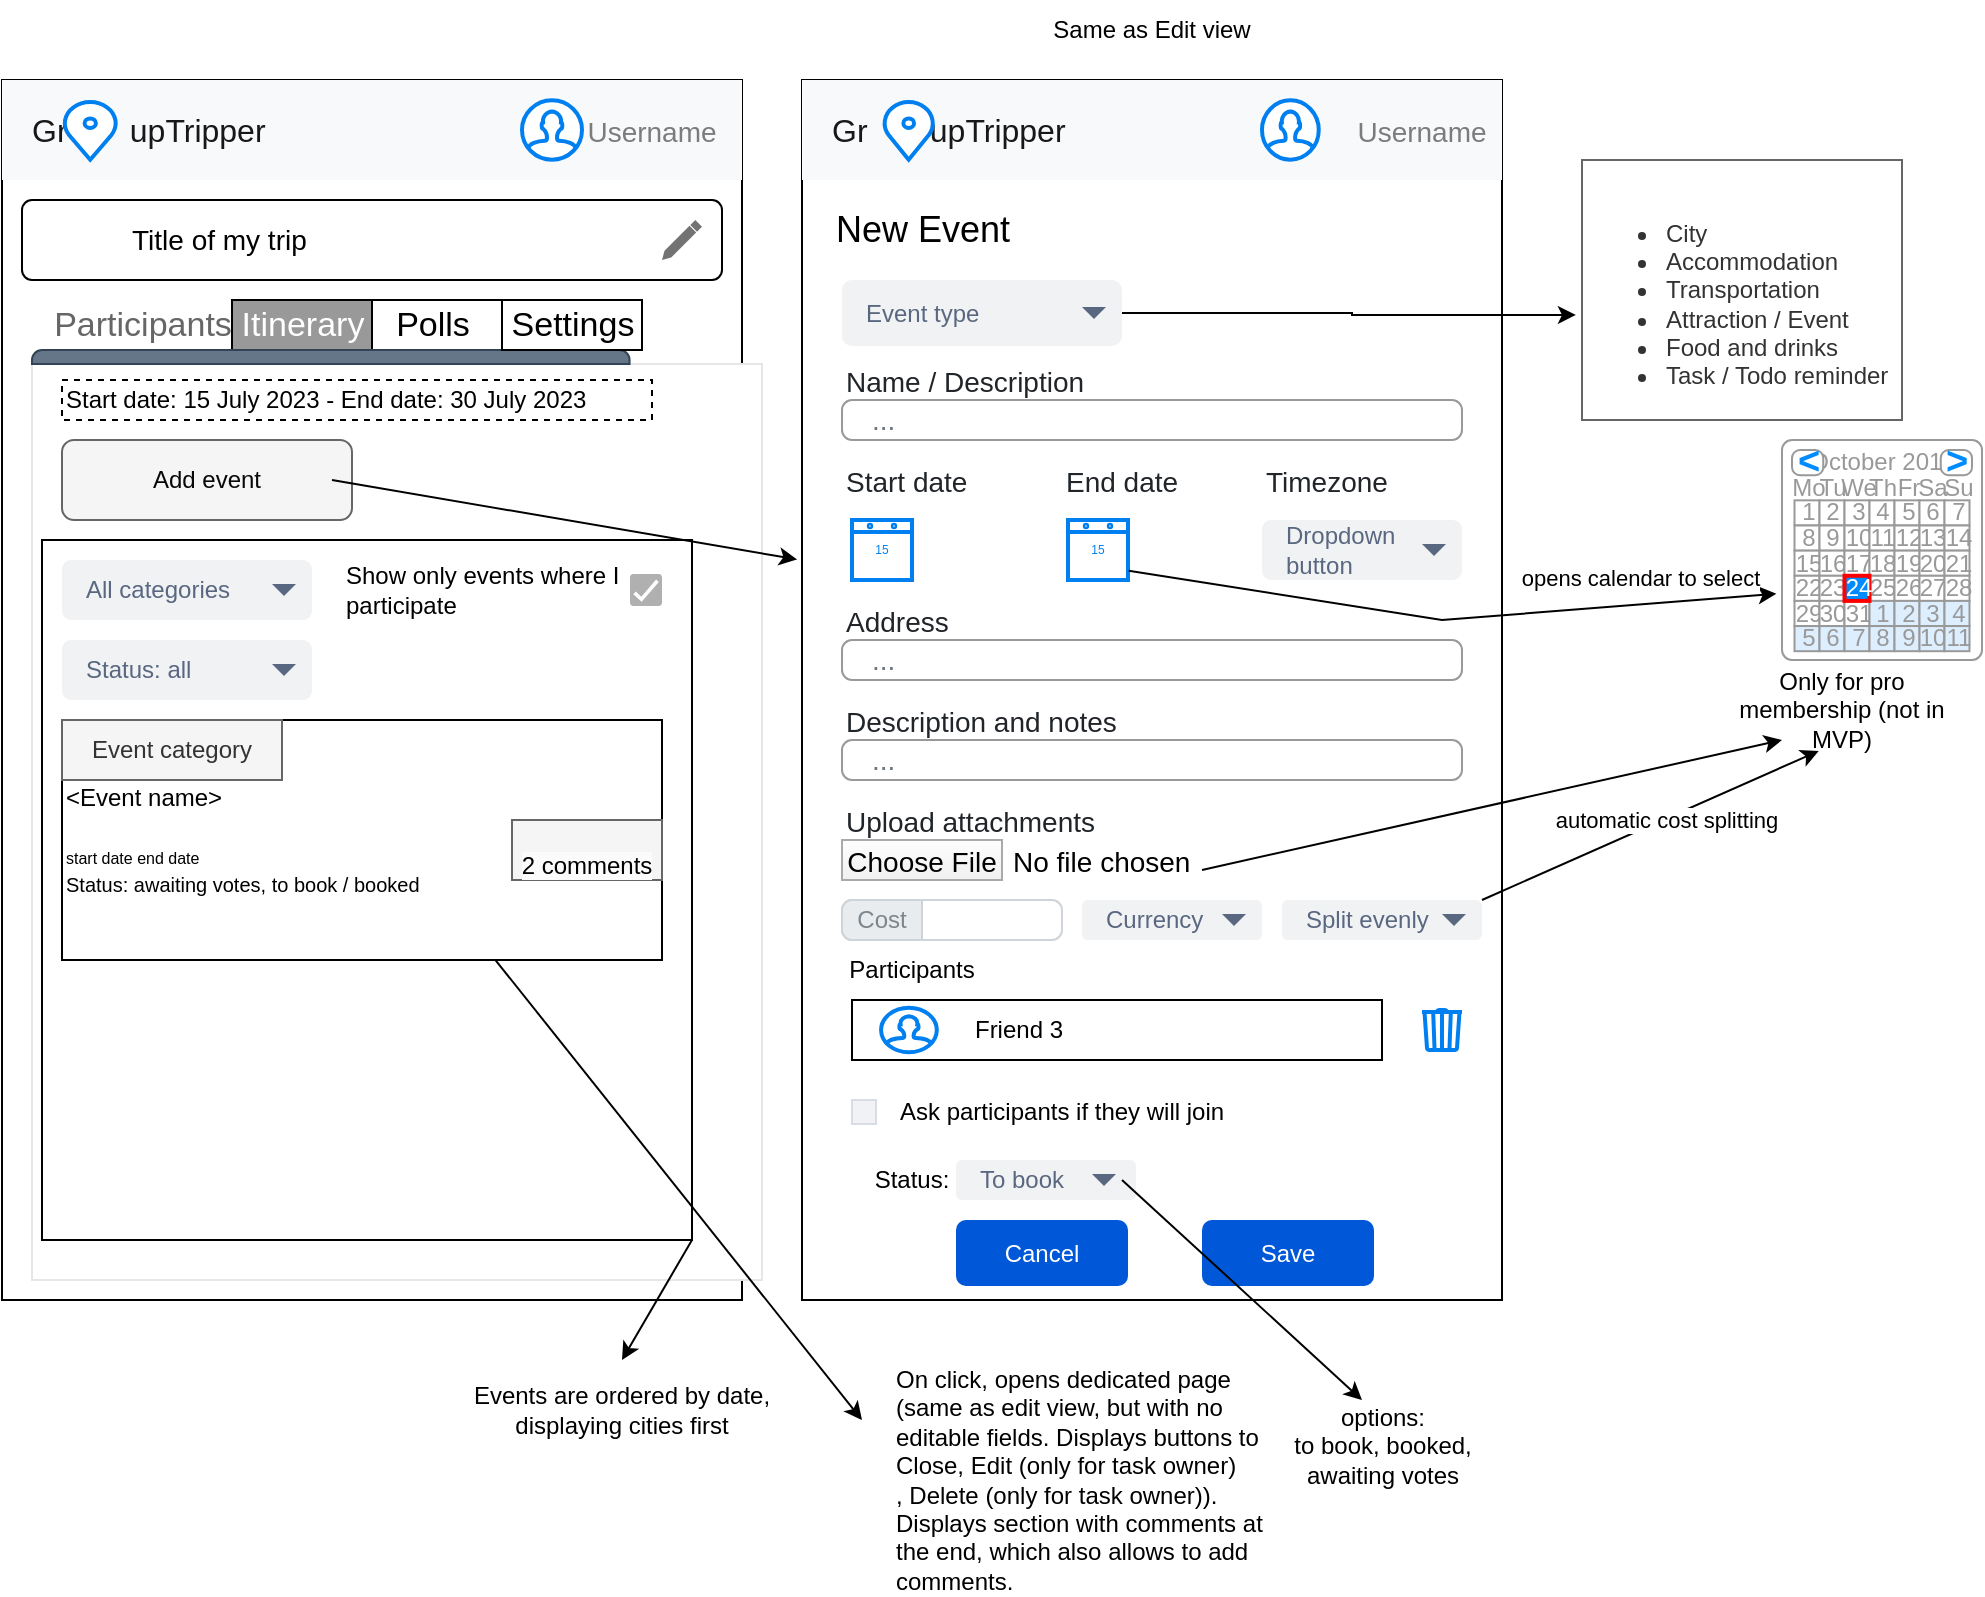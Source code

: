 <mxfile version="21.5.0" type="device">
  <diagram name="Page-1" id="YxYWGc8qss0C_yK2NLOe">
    <mxGraphModel dx="794" dy="1107" grid="1" gridSize="10" guides="1" tooltips="1" connect="1" arrows="1" fold="1" page="1" pageScale="1" pageWidth="850" pageHeight="1100" math="0" shadow="0">
      <root>
        <mxCell id="0" />
        <mxCell id="1" parent="0" />
        <mxCell id="PaEDsx9FTq3l2LRvBHAz-57" value="" style="rounded=0;whiteSpace=wrap;html=1;" parent="1" vertex="1">
          <mxGeometry x="400" y="90" width="350" height="610" as="geometry" />
        </mxCell>
        <mxCell id="ESqp2474Z0uisLlPdI4f-133" style="edgeStyle=orthogonalEdgeStyle;rounded=0;orthogonalLoop=1;jettySize=auto;html=1;entryX=-0.019;entryY=0.596;entryDx=0;entryDy=0;entryPerimeter=0;" parent="1" source="PaEDsx9FTq3l2LRvBHAz-58" target="PaEDsx9FTq3l2LRvBHAz-61" edge="1">
          <mxGeometry relative="1" as="geometry" />
        </mxCell>
        <mxCell id="PaEDsx9FTq3l2LRvBHAz-58" value="Event type" style="rounded=1;fillColor=#F1F2F4;strokeColor=none;html=1;whiteSpace=wrap;fontColor=#596780;align=left;fontSize=12;spacingLeft=10;sketch=0;" parent="1" vertex="1">
          <mxGeometry x="420" y="190" width="140" height="33" as="geometry" />
        </mxCell>
        <mxCell id="PaEDsx9FTq3l2LRvBHAz-59" value="" style="shape=triangle;direction=south;fillColor=#596780;strokeColor=none;html=1;sketch=0;" parent="PaEDsx9FTq3l2LRvBHAz-58" vertex="1">
          <mxGeometry x="1" y="0.5" width="12" height="6" relative="1" as="geometry">
            <mxPoint x="-20" y="-3" as="offset" />
          </mxGeometry>
        </mxCell>
        <mxCell id="PaEDsx9FTq3l2LRvBHAz-60" value="&lt;font style=&quot;font-size: 18px;&quot;&gt;New Event&lt;/font&gt;" style="text;html=1;strokeColor=none;fillColor=none;align=left;verticalAlign=middle;whiteSpace=wrap;rounded=0;" parent="1" vertex="1">
          <mxGeometry x="415" y="150" width="130" height="30" as="geometry" />
        </mxCell>
        <mxCell id="PaEDsx9FTq3l2LRvBHAz-61" value="&lt;div&gt;&lt;br&gt;&lt;/div&gt;&lt;ul&gt;&lt;li&gt;City&lt;/li&gt;&lt;li&gt;Accommodation&lt;/li&gt;&lt;li style=&quot;&quot;&gt;Transportation&lt;/li&gt;&lt;li style=&quot;&quot;&gt;Attraction / Event&lt;/li&gt;&lt;li style=&quot;&quot;&gt;Food and drinks&lt;/li&gt;&lt;li style=&quot;&quot;&gt;Task / Todo reminder&lt;/li&gt;&lt;/ul&gt;" style="text;html=1;align=left;verticalAlign=middle;whiteSpace=wrap;rounded=0;fillColor=#FFFFFF;fontColor=#333333;strokeColor=#666666;" parent="1" vertex="1">
          <mxGeometry x="790" y="130" width="160" height="130" as="geometry" />
        </mxCell>
        <mxCell id="PaEDsx9FTq3l2LRvBHAz-62" value="" style="group" parent="1" vertex="1" connectable="0">
          <mxGeometry y="90" width="380" height="610" as="geometry" />
        </mxCell>
        <mxCell id="PaEDsx9FTq3l2LRvBHAz-1" value="" style="rounded=0;whiteSpace=wrap;html=1;" parent="PaEDsx9FTq3l2LRvBHAz-62" vertex="1">
          <mxGeometry width="370" height="610" as="geometry" />
        </mxCell>
        <mxCell id="PaEDsx9FTq3l2LRvBHAz-2" value="Gr&amp;nbsp; &amp;nbsp;o&amp;nbsp; upTripper" style="html=1;shadow=0;dashed=0;fillColor=#F8F9FA;strokeColor=none;fontSize=16;fontColor=#181819;align=left;spacing=15;" parent="PaEDsx9FTq3l2LRvBHAz-62" vertex="1">
          <mxGeometry width="370" height="50" as="geometry" />
        </mxCell>
        <mxCell id="PaEDsx9FTq3l2LRvBHAz-3" value="Username" style="fillColor=none;strokeColor=none;fontSize=14;fontColor=#7C7C7D;align=center;" parent="PaEDsx9FTq3l2LRvBHAz-2" vertex="1">
          <mxGeometry width="50" height="40" relative="1" as="geometry">
            <mxPoint x="300" y="5" as="offset" />
          </mxGeometry>
        </mxCell>
        <mxCell id="PaEDsx9FTq3l2LRvBHAz-4" value="" style="html=1;verticalLabelPosition=bottom;align=center;labelBackgroundColor=#ffffff;verticalAlign=top;strokeWidth=2;strokeColor=#0080F0;shadow=0;dashed=0;shape=mxgraph.ios7.icons.location;" parent="PaEDsx9FTq3l2LRvBHAz-2" vertex="1">
          <mxGeometry x="30" y="10.158" width="28.24" height="29.683" as="geometry" />
        </mxCell>
        <mxCell id="PaEDsx9FTq3l2LRvBHAz-5" value="" style="html=1;verticalLabelPosition=bottom;align=center;labelBackgroundColor=#ffffff;verticalAlign=top;strokeWidth=2;strokeColor=#0080F0;shadow=0;dashed=0;shape=mxgraph.ios7.icons.user;" parent="PaEDsx9FTq3l2LRvBHAz-2" vertex="1">
          <mxGeometry x="260" y="10.153" width="30" height="29.683" as="geometry" />
        </mxCell>
        <mxCell id="PaEDsx9FTq3l2LRvBHAz-9" value="" style="group" parent="PaEDsx9FTq3l2LRvBHAz-62" vertex="1" connectable="0">
          <mxGeometry x="10" y="60" width="360" height="75" as="geometry" />
        </mxCell>
        <mxCell id="PaEDsx9FTq3l2LRvBHAz-10" value="" style="rounded=0;whiteSpace=wrap;html=1;" parent="PaEDsx9FTq3l2LRvBHAz-9" vertex="1">
          <mxGeometry x="10" y="10" width="280" height="20" as="geometry" />
        </mxCell>
        <mxCell id="PaEDsx9FTq3l2LRvBHAz-11" value="Title of my trip" style="html=1;shadow=0;dashed=0;shape=mxgraph.bootstrap.rrect;rSize=5;html=1;whiteSpace=wrap;align=left;spacing=15;spacingLeft=40;fontSize=14;" parent="PaEDsx9FTq3l2LRvBHAz-9" vertex="1">
          <mxGeometry width="350" height="40" as="geometry" />
        </mxCell>
        <mxCell id="PaEDsx9FTq3l2LRvBHAz-12" value="" style="html=1;dashed=0;aspect=fixed;verticalLabelPosition=bottom;verticalAlign=top;align=center;shape=mxgraph.gmdl.edit;strokeColor=none;fillColor=#737373;shadow=0;sketch=0;" parent="PaEDsx9FTq3l2LRvBHAz-9" vertex="1">
          <mxGeometry x="320" y="10" width="20" height="20" as="geometry" />
        </mxCell>
        <mxCell id="ESqp2474Z0uisLlPdI4f-1" value="Polls" style="strokeWidth=1;shadow=0;dashed=0;align=center;html=1;shape=mxgraph.mockup.containers.rrect;rSize=0;fontSize=17;fontStyle=0;" parent="PaEDsx9FTq3l2LRvBHAz-9" vertex="1">
          <mxGeometry x="170" y="50" width="70" height="25" as="geometry" />
        </mxCell>
        <mxCell id="PaEDsx9FTq3l2LRvBHAz-14" value="" style="strokeWidth=1;shadow=0;dashed=0;align=center;html=1;shape=mxgraph.mockup.containers.marginRect2;rectMarginTop=32;strokeColor=#E6E6E6;gradientColor=none;whiteSpace=wrap;" parent="PaEDsx9FTq3l2LRvBHAz-62" vertex="1">
          <mxGeometry x="15" y="110" width="365" height="490" as="geometry" />
        </mxCell>
        <mxCell id="ESqp2474Z0uisLlPdI4f-5" value="" style="rounded=0;whiteSpace=wrap;html=1;" parent="PaEDsx9FTq3l2LRvBHAz-14" vertex="1">
          <mxGeometry x="5" y="120" width="325" height="350" as="geometry" />
        </mxCell>
        <mxCell id="PaEDsx9FTq3l2LRvBHAz-15" value="Participants" style="strokeColor=#FFFFFF;fillColor=#FFFFFF;strokeWidth=1;shadow=0;dashed=0;align=center;html=1;shape=mxgraph.mockup.containers.rrect;rSize=0;fontSize=17;fontColor=#666666;" parent="PaEDsx9FTq3l2LRvBHAz-14" vertex="1">
          <mxGeometry width="90" height="25" relative="1" as="geometry">
            <mxPoint x="10" as="offset" />
          </mxGeometry>
        </mxCell>
        <mxCell id="PaEDsx9FTq3l2LRvBHAz-16" value="Itinerary" style="strokeWidth=1;shadow=0;dashed=0;align=center;html=1;shape=mxgraph.mockup.containers.rrect;rSize=0;fontSize=17;fontStyle=0;fontColor=#FFFFFF;fillColor=#999999;" parent="PaEDsx9FTq3l2LRvBHAz-14" vertex="1">
          <mxGeometry width="70" height="25" relative="1" as="geometry">
            <mxPoint x="100" as="offset" />
          </mxGeometry>
        </mxCell>
        <mxCell id="PaEDsx9FTq3l2LRvBHAz-17" value="" style="strokeWidth=1;shadow=0;dashed=0;align=center;html=1;shape=mxgraph.mockup.containers.topButton;rSize=5;strokeColor=#314354;fillColor=#647687;resizeWidth=1;movable=0;deletable=1;fontColor=#ffffff;" parent="PaEDsx9FTq3l2LRvBHAz-14" vertex="1">
          <mxGeometry width="298.78" height="7" relative="1" as="geometry">
            <mxPoint y="25" as="offset" />
          </mxGeometry>
        </mxCell>
        <mxCell id="PaEDsx9FTq3l2LRvBHAz-53" value="Start date: 15 July 2023 - End date: 30 July 2023" style="rounded=0;whiteSpace=wrap;html=1;align=left;dashed=1;" parent="PaEDsx9FTq3l2LRvBHAz-14" vertex="1">
          <mxGeometry x="15" y="40" width="295" height="20" as="geometry" />
        </mxCell>
        <mxCell id="PaEDsx9FTq3l2LRvBHAz-56" value="&lt;font color=&quot;#080808&quot;&gt;Add event&lt;/font&gt;" style="rounded=1;fillColor=#f5f5f5;strokeColor=#666666;html=1;whiteSpace=wrap;fontColor=#333333;align=center;verticalAlign=middle;fontStyle=0;fontSize=12;sketch=0;" parent="PaEDsx9FTq3l2LRvBHAz-14" vertex="1">
          <mxGeometry x="15" y="70" width="145" height="40" as="geometry" />
        </mxCell>
        <mxCell id="PaEDsx9FTq3l2LRvBHAz-49" value="" style="shape=image;html=1;verticalAlign=top;verticalLabelPosition=bottom;labelBackgroundColor=#ffffff;imageAspect=0;aspect=fixed;image=https://cdn4.iconfinder.com/data/icons/evil-icons-user-interface/64/plus-128.png" parent="PaEDsx9FTq3l2LRvBHAz-14" vertex="1">
          <mxGeometry x="25" y="75" width="30" height="30" as="geometry" />
        </mxCell>
        <mxCell id="PaEDsx9FTq3l2LRvBHAz-63" value="" style="endArrow=classic;html=1;rounded=0;entryX=-0.007;entryY=0.393;entryDx=0;entryDy=0;entryPerimeter=0;" parent="PaEDsx9FTq3l2LRvBHAz-14" target="PaEDsx9FTq3l2LRvBHAz-57" edge="1">
          <mxGeometry width="50" height="50" relative="1" as="geometry">
            <mxPoint x="150" y="90" as="sourcePoint" />
            <mxPoint x="200" y="40" as="targetPoint" />
          </mxGeometry>
        </mxCell>
        <mxCell id="ESqp2474Z0uisLlPdI4f-120" value="" style="html=1;shadow=0;dashed=0;shape=mxgraph.bootstrap.rrect;rSize=5;strokeColor=#CED4DA;html=1;whiteSpace=wrap;fillColor=#FFFFFF;fontColor=#7D868C;align=left;spacingLeft=50;fontSize=14;" parent="PaEDsx9FTq3l2LRvBHAz-14" vertex="1">
          <mxGeometry width="110" height="20" relative="1" as="geometry">
            <mxPoint x="405" y="300" as="offset" />
          </mxGeometry>
        </mxCell>
        <mxCell id="ESqp2474Z0uisLlPdI4f-121" value="Cost" style="html=1;shadow=0;dashed=0;shape=mxgraph.bootstrap.leftButton;strokeColor=inherit;gradientColor=inherit;fontColor=inherit;fillColor=#E9ECEF;rSize=5;perimeter=none;whiteSpace=wrap;resizeHeight=1;" parent="ESqp2474Z0uisLlPdI4f-120" vertex="1">
          <mxGeometry width="40" height="20" relative="1" as="geometry" />
        </mxCell>
        <mxCell id="ESqp2474Z0uisLlPdI4f-136" value="" style="endArrow=classic;html=1;rounded=0;" parent="PaEDsx9FTq3l2LRvBHAz-14" edge="1">
          <mxGeometry width="50" height="50" relative="1" as="geometry">
            <mxPoint x="160" y="240" as="sourcePoint" />
            <mxPoint x="415" y="560" as="targetPoint" />
          </mxGeometry>
        </mxCell>
        <mxCell id="ESqp2474Z0uisLlPdI4f-141" value="" style="group" parent="PaEDsx9FTq3l2LRvBHAz-14" vertex="1" connectable="0">
          <mxGeometry x="15" y="130" width="310" height="280" as="geometry" />
        </mxCell>
        <mxCell id="PaEDsx9FTq3l2LRvBHAz-68" value="&lt;div&gt;&amp;lt;Event name&amp;gt;&lt;/div&gt;&lt;span style=&quot;background-color: initial;&quot;&gt;&lt;br&gt;&lt;font style=&quot;font-size: 8px;&quot;&gt;start date end date&lt;/font&gt;&lt;/span&gt;&lt;br&gt;&lt;span style=&quot;background-color: initial;&quot;&gt;&lt;font style=&quot;font-size: 10px;&quot;&gt;Status: awaiting votes, to book / booked&lt;/font&gt;&lt;/span&gt;" style="rounded=0;whiteSpace=wrap;html=1;align=left;" parent="PaEDsx9FTq3l2LRvBHAz-14" vertex="1">
          <mxGeometry x="15" y="210" width="300" height="120" as="geometry" />
        </mxCell>
        <mxCell id="ESqp2474Z0uisLlPdI4f-146" value="&lt;br&gt;&lt;span style=&quot;color: rgb(0, 0, 0); font-family: Helvetica; font-size: 12px; font-style: normal; font-variant-ligatures: normal; font-variant-caps: normal; font-weight: 400; letter-spacing: normal; orphans: 2; text-align: center; text-indent: 0px; text-transform: none; widows: 2; word-spacing: 0px; -webkit-text-stroke-width: 0px; background-color: rgb(251, 251, 251); text-decoration-thickness: initial; text-decoration-style: initial; text-decoration-color: initial; float: none; display: inline !important;&quot;&gt;2 comments&lt;/span&gt;&lt;br&gt;" style="text;html=1;strokeColor=#666666;fillColor=#f5f5f5;align=center;verticalAlign=middle;whiteSpace=wrap;rounded=0;fontColor=#333333;" parent="PaEDsx9FTq3l2LRvBHAz-14" vertex="1">
          <mxGeometry x="240" y="260" width="75" height="30" as="geometry" />
        </mxCell>
        <mxCell id="ESqp2474Z0uisLlPdI4f-148" value="All categories" style="rounded=1;fillColor=#F1F2F4;strokeColor=none;html=1;whiteSpace=wrap;fontColor=#596780;align=left;fontSize=12;spacingLeft=10;sketch=0;" parent="PaEDsx9FTq3l2LRvBHAz-14" vertex="1">
          <mxGeometry x="15" y="130" width="125" height="30" as="geometry" />
        </mxCell>
        <mxCell id="ESqp2474Z0uisLlPdI4f-149" value="" style="shape=triangle;direction=south;fillColor=#596780;strokeColor=none;html=1;sketch=0;" parent="ESqp2474Z0uisLlPdI4f-148" vertex="1">
          <mxGeometry x="1" y="0.5" width="12" height="6" relative="1" as="geometry">
            <mxPoint x="-20" y="-3" as="offset" />
          </mxGeometry>
        </mxCell>
        <mxCell id="ESqp2474Z0uisLlPdI4f-150" value="Event category" style="text;html=1;strokeColor=#666666;fillColor=#f5f5f5;align=center;verticalAlign=middle;whiteSpace=wrap;rounded=0;fontColor=#333333;" parent="PaEDsx9FTq3l2LRvBHAz-14" vertex="1">
          <mxGeometry x="15" y="210" width="110" height="30" as="geometry" />
        </mxCell>
        <mxCell id="S9qrW3f3tE1Byt3DYHgR-4" value="" style="dashed=0;labelPosition=right;align=left;shape=mxgraph.gmdl.checkbox;strokeColor=none;fillColor=#B0B0B0;strokeWidth=2;aspect=fixed;sketch=0;html=1;" vertex="1" parent="PaEDsx9FTq3l2LRvBHAz-14">
          <mxGeometry x="299" y="137" width="16" height="16" as="geometry" />
        </mxCell>
        <mxCell id="S9qrW3f3tE1Byt3DYHgR-5" value="Show only events where I participate" style="text;html=1;strokeColor=none;fillColor=none;align=left;verticalAlign=middle;whiteSpace=wrap;rounded=0;" vertex="1" parent="PaEDsx9FTq3l2LRvBHAz-14">
          <mxGeometry x="155" y="130" width="140" height="30" as="geometry" />
        </mxCell>
        <mxCell id="S9qrW3f3tE1Byt3DYHgR-15" value="Status: all" style="rounded=1;fillColor=#F1F2F4;strokeColor=none;html=1;whiteSpace=wrap;fontColor=#596780;align=left;fontSize=12;spacingLeft=10;sketch=0;" vertex="1" parent="PaEDsx9FTq3l2LRvBHAz-14">
          <mxGeometry x="15" y="170" width="125" height="30" as="geometry" />
        </mxCell>
        <mxCell id="S9qrW3f3tE1Byt3DYHgR-16" value="" style="shape=triangle;direction=south;fillColor=#596780;strokeColor=none;html=1;sketch=0;" vertex="1" parent="S9qrW3f3tE1Byt3DYHgR-15">
          <mxGeometry x="1" y="0.5" width="12" height="6" relative="1" as="geometry">
            <mxPoint x="-20" y="-3" as="offset" />
          </mxGeometry>
        </mxCell>
        <mxCell id="S9qrW3f3tE1Byt3DYHgR-6" value="Settings" style="strokeWidth=1;shadow=0;dashed=0;align=center;html=1;shape=mxgraph.mockup.containers.rrect;rSize=0;fontSize=17;fontStyle=0;" vertex="1" parent="PaEDsx9FTq3l2LRvBHAz-62">
          <mxGeometry x="250" y="110" width="70" height="25" as="geometry" />
        </mxCell>
        <mxCell id="ESqp2474Z0uisLlPdI4f-2" value="" style="endArrow=classic;html=1;rounded=0;exitX=1;exitY=1;exitDx=0;exitDy=0;" parent="1" source="ESqp2474Z0uisLlPdI4f-5" edge="1">
          <mxGeometry width="50" height="50" relative="1" as="geometry">
            <mxPoint x="560" y="540" as="sourcePoint" />
            <mxPoint x="310" y="730" as="targetPoint" />
            <Array as="points" />
          </mxGeometry>
        </mxCell>
        <mxCell id="ESqp2474Z0uisLlPdI4f-3" value="Events are ordered by date, displaying cities first" style="text;html=1;strokeColor=none;fillColor=none;align=center;verticalAlign=middle;whiteSpace=wrap;rounded=0;" parent="1" vertex="1">
          <mxGeometry x="220" y="740" width="180" height="30" as="geometry" />
        </mxCell>
        <mxCell id="ESqp2474Z0uisLlPdI4f-10" value="Save" style="rounded=1;fillColor=#0057D8;strokeColor=none;html=1;whiteSpace=wrap;fontColor=#ffffff;align=center;verticalAlign=middle;fontStyle=0;fontSize=12;sketch=0;" parent="1" vertex="1">
          <mxGeometry x="600" y="660" width="86" height="33" as="geometry" />
        </mxCell>
        <mxCell id="ESqp2474Z0uisLlPdI4f-11" value="Cancel" style="rounded=1;fillColor=#0057D8;strokeColor=none;html=1;whiteSpace=wrap;fontColor=#ffffff;align=center;verticalAlign=middle;fontStyle=0;fontSize=12;sketch=0;" parent="1" vertex="1">
          <mxGeometry x="477" y="660" width="86" height="33" as="geometry" />
        </mxCell>
        <mxCell id="ESqp2474Z0uisLlPdI4f-16" value="" style="group" parent="1" vertex="1" connectable="0">
          <mxGeometry x="420" y="230" width="120" height="20" as="geometry" />
        </mxCell>
        <mxCell id="ESqp2474Z0uisLlPdI4f-12" value="Name / Description" style="fillColor=none;strokeColor=none;align=left;fontSize=14;fontColor=#212529;" parent="ESqp2474Z0uisLlPdI4f-16" vertex="1">
          <mxGeometry width="120" height="20" as="geometry" />
        </mxCell>
        <mxCell id="ESqp2474Z0uisLlPdI4f-13" value="..." style="html=1;shadow=0;dashed=0;shape=mxgraph.bootstrap.rrect;rSize=5;fillColor=none;strokeColor=#999999;align=left;spacing=15;fontSize=14;fontColor=#6C767D;" parent="ESqp2474Z0uisLlPdI4f-16" vertex="1">
          <mxGeometry width="310" height="20" relative="1" as="geometry">
            <mxPoint y="20" as="offset" />
          </mxGeometry>
        </mxCell>
        <mxCell id="ESqp2474Z0uisLlPdI4f-17" value="" style="group" parent="1" vertex="1" connectable="0">
          <mxGeometry x="420" y="300" width="120" height="20" as="geometry" />
        </mxCell>
        <mxCell id="ESqp2474Z0uisLlPdI4f-18" value="Start date" style="fillColor=none;strokeColor=none;align=left;fontSize=14;fontColor=#212529;" parent="ESqp2474Z0uisLlPdI4f-17" vertex="1">
          <mxGeometry y="-20" width="120" height="20" as="geometry" />
        </mxCell>
        <mxCell id="ESqp2474Z0uisLlPdI4f-23" value="End date" style="fillColor=none;strokeColor=none;align=left;fontSize=14;fontColor=#212529;" parent="1" vertex="1">
          <mxGeometry x="530" y="280" width="120" height="20" as="geometry" />
        </mxCell>
        <mxCell id="ESqp2474Z0uisLlPdI4f-24" value="" style="strokeWidth=1;shadow=0;dashed=0;align=center;html=1;shape=mxgraph.mockup.forms.rrect;rSize=5;strokeColor=#999999;fillColor=#ffffff;" parent="1" vertex="1">
          <mxGeometry x="890" y="270" width="100" height="110" as="geometry" />
        </mxCell>
        <mxCell id="ESqp2474Z0uisLlPdI4f-25" value="October 2014" style="strokeWidth=1;shadow=0;dashed=0;align=center;html=1;shape=mxgraph.mockup.forms.anchor;fontColor=#999999;" parent="ESqp2474Z0uisLlPdI4f-24" vertex="1">
          <mxGeometry x="18.75" y="5.029" width="62.5" height="12.571" as="geometry" />
        </mxCell>
        <mxCell id="ESqp2474Z0uisLlPdI4f-26" value="&lt;" style="strokeWidth=1;shadow=0;dashed=0;align=center;html=1;shape=mxgraph.mockup.forms.rrect;rSize=4;strokeColor=#999999;fontColor=#008cff;fontSize=19;fontStyle=1;" parent="ESqp2474Z0uisLlPdI4f-24" vertex="1">
          <mxGeometry x="5" y="5.029" width="15.625" height="12.571" as="geometry" />
        </mxCell>
        <mxCell id="ESqp2474Z0uisLlPdI4f-27" value="&gt;" style="strokeWidth=1;shadow=0;dashed=0;align=center;html=1;shape=mxgraph.mockup.forms.rrect;rSize=4;strokeColor=#999999;fontColor=#008cff;fontSize=19;fontStyle=1;" parent="ESqp2474Z0uisLlPdI4f-24" vertex="1">
          <mxGeometry x="79.375" y="5.029" width="15.625" height="12.571" as="geometry" />
        </mxCell>
        <mxCell id="ESqp2474Z0uisLlPdI4f-28" value="Mo" style="strokeWidth=1;shadow=0;dashed=0;align=center;html=1;shape=mxgraph.mockup.forms.anchor;fontColor=#999999;" parent="ESqp2474Z0uisLlPdI4f-24" vertex="1">
          <mxGeometry x="6.25" y="17.6" width="12.5" height="12.571" as="geometry" />
        </mxCell>
        <mxCell id="ESqp2474Z0uisLlPdI4f-29" value="Tu" style="strokeWidth=1;shadow=0;dashed=0;align=center;html=1;shape=mxgraph.mockup.forms.anchor;fontColor=#999999;" parent="ESqp2474Z0uisLlPdI4f-24" vertex="1">
          <mxGeometry x="18.75" y="17.6" width="12.5" height="12.571" as="geometry" />
        </mxCell>
        <mxCell id="ESqp2474Z0uisLlPdI4f-30" value="We" style="strokeWidth=1;shadow=0;dashed=0;align=center;html=1;shape=mxgraph.mockup.forms.anchor;fontColor=#999999;" parent="ESqp2474Z0uisLlPdI4f-24" vertex="1">
          <mxGeometry x="31.25" y="17.6" width="12.5" height="12.571" as="geometry" />
        </mxCell>
        <mxCell id="ESqp2474Z0uisLlPdI4f-31" value="Th" style="strokeWidth=1;shadow=0;dashed=0;align=center;html=1;shape=mxgraph.mockup.forms.anchor;fontColor=#999999;" parent="ESqp2474Z0uisLlPdI4f-24" vertex="1">
          <mxGeometry x="43.75" y="17.6" width="12.5" height="12.571" as="geometry" />
        </mxCell>
        <mxCell id="ESqp2474Z0uisLlPdI4f-32" value="Fr" style="strokeWidth=1;shadow=0;dashed=0;align=center;html=1;shape=mxgraph.mockup.forms.anchor;fontColor=#999999;" parent="ESqp2474Z0uisLlPdI4f-24" vertex="1">
          <mxGeometry x="56.25" y="17.6" width="12.5" height="12.571" as="geometry" />
        </mxCell>
        <mxCell id="ESqp2474Z0uisLlPdI4f-33" value="Sa" style="strokeWidth=1;shadow=0;dashed=0;align=center;html=1;shape=mxgraph.mockup.forms.anchor;fontColor=#999999;" parent="ESqp2474Z0uisLlPdI4f-24" vertex="1">
          <mxGeometry x="68.75" y="17.6" width="12.5" height="12.571" as="geometry" />
        </mxCell>
        <mxCell id="ESqp2474Z0uisLlPdI4f-34" value="Su" style="strokeWidth=1;shadow=0;dashed=0;align=center;html=1;shape=mxgraph.mockup.forms.anchor;fontColor=#999999;" parent="ESqp2474Z0uisLlPdI4f-24" vertex="1">
          <mxGeometry x="81.25" y="17.6" width="12.5" height="12.571" as="geometry" />
        </mxCell>
        <mxCell id="ESqp2474Z0uisLlPdI4f-35" value="1" style="strokeWidth=1;shadow=0;dashed=0;align=center;html=1;shape=mxgraph.mockup.forms.rrect;rSize=0;strokeColor=#999999;fontColor=#999999;" parent="ESqp2474Z0uisLlPdI4f-24" vertex="1">
          <mxGeometry x="6.25" y="30.171" width="12.5" height="12.571" as="geometry" />
        </mxCell>
        <mxCell id="ESqp2474Z0uisLlPdI4f-36" value="2" style="strokeWidth=1;shadow=0;dashed=0;align=center;html=1;shape=mxgraph.mockup.forms.rrect;rSize=0;strokeColor=#999999;fontColor=#999999;" parent="ESqp2474Z0uisLlPdI4f-24" vertex="1">
          <mxGeometry x="18.75" y="30.171" width="12.5" height="12.571" as="geometry" />
        </mxCell>
        <mxCell id="ESqp2474Z0uisLlPdI4f-37" value="3" style="strokeWidth=1;shadow=0;dashed=0;align=center;html=1;shape=mxgraph.mockup.forms.rrect;rSize=0;strokeColor=#999999;fontColor=#999999;" parent="ESqp2474Z0uisLlPdI4f-24" vertex="1">
          <mxGeometry x="31.25" y="30.171" width="12.5" height="12.571" as="geometry" />
        </mxCell>
        <mxCell id="ESqp2474Z0uisLlPdI4f-38" value="4" style="strokeWidth=1;shadow=0;dashed=0;align=center;html=1;shape=mxgraph.mockup.forms.rrect;rSize=0;strokeColor=#999999;fontColor=#999999;" parent="ESqp2474Z0uisLlPdI4f-24" vertex="1">
          <mxGeometry x="43.75" y="30.171" width="12.5" height="12.571" as="geometry" />
        </mxCell>
        <mxCell id="ESqp2474Z0uisLlPdI4f-39" value="5" style="strokeWidth=1;shadow=0;dashed=0;align=center;html=1;shape=mxgraph.mockup.forms.rrect;rSize=0;strokeColor=#999999;fontColor=#999999;" parent="ESqp2474Z0uisLlPdI4f-24" vertex="1">
          <mxGeometry x="56.25" y="30.171" width="12.5" height="12.571" as="geometry" />
        </mxCell>
        <mxCell id="ESqp2474Z0uisLlPdI4f-40" value="6" style="strokeWidth=1;shadow=0;dashed=0;align=center;html=1;shape=mxgraph.mockup.forms.rrect;rSize=0;strokeColor=#999999;fontColor=#999999;" parent="ESqp2474Z0uisLlPdI4f-24" vertex="1">
          <mxGeometry x="68.75" y="30.171" width="12.5" height="12.571" as="geometry" />
        </mxCell>
        <mxCell id="ESqp2474Z0uisLlPdI4f-41" value="7" style="strokeWidth=1;shadow=0;dashed=0;align=center;html=1;shape=mxgraph.mockup.forms.rrect;rSize=0;strokeColor=#999999;fontColor=#999999;" parent="ESqp2474Z0uisLlPdI4f-24" vertex="1">
          <mxGeometry x="81.25" y="30.171" width="12.5" height="12.571" as="geometry" />
        </mxCell>
        <mxCell id="ESqp2474Z0uisLlPdI4f-42" value="8" style="strokeWidth=1;shadow=0;dashed=0;align=center;html=1;shape=mxgraph.mockup.forms.rrect;rSize=0;strokeColor=#999999;fontColor=#999999;" parent="ESqp2474Z0uisLlPdI4f-24" vertex="1">
          <mxGeometry x="6.25" y="42.743" width="12.5" height="12.571" as="geometry" />
        </mxCell>
        <mxCell id="ESqp2474Z0uisLlPdI4f-43" value="9" style="strokeWidth=1;shadow=0;dashed=0;align=center;html=1;shape=mxgraph.mockup.forms.rrect;rSize=0;strokeColor=#999999;fontColor=#999999;" parent="ESqp2474Z0uisLlPdI4f-24" vertex="1">
          <mxGeometry x="18.75" y="42.743" width="12.5" height="12.571" as="geometry" />
        </mxCell>
        <mxCell id="ESqp2474Z0uisLlPdI4f-44" value="10" style="strokeWidth=1;shadow=0;dashed=0;align=center;html=1;shape=mxgraph.mockup.forms.rrect;rSize=0;strokeColor=#999999;fontColor=#999999;" parent="ESqp2474Z0uisLlPdI4f-24" vertex="1">
          <mxGeometry x="31.25" y="42.743" width="12.5" height="12.571" as="geometry" />
        </mxCell>
        <mxCell id="ESqp2474Z0uisLlPdI4f-45" value="11" style="strokeWidth=1;shadow=0;dashed=0;align=center;html=1;shape=mxgraph.mockup.forms.rrect;rSize=0;strokeColor=#999999;fontColor=#999999;" parent="ESqp2474Z0uisLlPdI4f-24" vertex="1">
          <mxGeometry x="43.75" y="42.743" width="12.5" height="12.571" as="geometry" />
        </mxCell>
        <mxCell id="ESqp2474Z0uisLlPdI4f-46" value="12" style="strokeWidth=1;shadow=0;dashed=0;align=center;html=1;shape=mxgraph.mockup.forms.rrect;rSize=0;strokeColor=#999999;fontColor=#999999;" parent="ESqp2474Z0uisLlPdI4f-24" vertex="1">
          <mxGeometry x="56.25" y="42.743" width="12.5" height="12.571" as="geometry" />
        </mxCell>
        <mxCell id="ESqp2474Z0uisLlPdI4f-47" value="13" style="strokeWidth=1;shadow=0;dashed=0;align=center;html=1;shape=mxgraph.mockup.forms.rrect;rSize=0;strokeColor=#999999;fontColor=#999999;" parent="ESqp2474Z0uisLlPdI4f-24" vertex="1">
          <mxGeometry x="68.75" y="42.743" width="12.5" height="12.571" as="geometry" />
        </mxCell>
        <mxCell id="ESqp2474Z0uisLlPdI4f-48" value="14" style="strokeWidth=1;shadow=0;dashed=0;align=center;html=1;shape=mxgraph.mockup.forms.rrect;rSize=0;strokeColor=#999999;fontColor=#999999;" parent="ESqp2474Z0uisLlPdI4f-24" vertex="1">
          <mxGeometry x="81.25" y="42.743" width="12.5" height="12.571" as="geometry" />
        </mxCell>
        <mxCell id="ESqp2474Z0uisLlPdI4f-49" value="15" style="strokeWidth=1;shadow=0;dashed=0;align=center;html=1;shape=mxgraph.mockup.forms.rrect;rSize=0;strokeColor=#999999;fontColor=#999999;" parent="ESqp2474Z0uisLlPdI4f-24" vertex="1">
          <mxGeometry x="6.25" y="55.314" width="12.5" height="12.571" as="geometry" />
        </mxCell>
        <mxCell id="ESqp2474Z0uisLlPdI4f-50" value="16" style="strokeWidth=1;shadow=0;dashed=0;align=center;html=1;shape=mxgraph.mockup.forms.rrect;rSize=0;strokeColor=#999999;fontColor=#999999;" parent="ESqp2474Z0uisLlPdI4f-24" vertex="1">
          <mxGeometry x="18.75" y="55.314" width="12.5" height="12.571" as="geometry" />
        </mxCell>
        <mxCell id="ESqp2474Z0uisLlPdI4f-51" value="17" style="strokeWidth=1;shadow=0;dashed=0;align=center;html=1;shape=mxgraph.mockup.forms.rrect;rSize=0;strokeColor=#999999;fontColor=#999999;" parent="ESqp2474Z0uisLlPdI4f-24" vertex="1">
          <mxGeometry x="31.25" y="55.314" width="12.5" height="12.571" as="geometry" />
        </mxCell>
        <mxCell id="ESqp2474Z0uisLlPdI4f-52" value="18" style="strokeWidth=1;shadow=0;dashed=0;align=center;html=1;shape=mxgraph.mockup.forms.rrect;rSize=0;strokeColor=#999999;fontColor=#999999;" parent="ESqp2474Z0uisLlPdI4f-24" vertex="1">
          <mxGeometry x="43.75" y="55.314" width="12.5" height="12.571" as="geometry" />
        </mxCell>
        <mxCell id="ESqp2474Z0uisLlPdI4f-53" value="19" style="strokeWidth=1;shadow=0;dashed=0;align=center;html=1;shape=mxgraph.mockup.forms.rrect;rSize=0;strokeColor=#999999;fontColor=#999999;" parent="ESqp2474Z0uisLlPdI4f-24" vertex="1">
          <mxGeometry x="56.25" y="55.314" width="12.5" height="12.571" as="geometry" />
        </mxCell>
        <mxCell id="ESqp2474Z0uisLlPdI4f-54" value="20" style="strokeWidth=1;shadow=0;dashed=0;align=center;html=1;shape=mxgraph.mockup.forms.rrect;rSize=0;strokeColor=#999999;fontColor=#999999;" parent="ESqp2474Z0uisLlPdI4f-24" vertex="1">
          <mxGeometry x="68.75" y="55.314" width="12.5" height="12.571" as="geometry" />
        </mxCell>
        <mxCell id="ESqp2474Z0uisLlPdI4f-55" value="21" style="strokeWidth=1;shadow=0;dashed=0;align=center;html=1;shape=mxgraph.mockup.forms.rrect;rSize=0;strokeColor=#999999;fontColor=#999999;" parent="ESqp2474Z0uisLlPdI4f-24" vertex="1">
          <mxGeometry x="81.25" y="55.314" width="12.5" height="12.571" as="geometry" />
        </mxCell>
        <mxCell id="ESqp2474Z0uisLlPdI4f-56" value="22" style="strokeWidth=1;shadow=0;dashed=0;align=center;html=1;shape=mxgraph.mockup.forms.rrect;rSize=0;strokeColor=#999999;fontColor=#999999;" parent="ESqp2474Z0uisLlPdI4f-24" vertex="1">
          <mxGeometry x="6.25" y="67.886" width="12.5" height="12.571" as="geometry" />
        </mxCell>
        <mxCell id="ESqp2474Z0uisLlPdI4f-57" value="23" style="strokeWidth=1;shadow=0;dashed=0;align=center;html=1;shape=mxgraph.mockup.forms.rrect;rSize=0;strokeColor=#999999;fontColor=#999999;" parent="ESqp2474Z0uisLlPdI4f-24" vertex="1">
          <mxGeometry x="18.75" y="67.886" width="12.5" height="12.571" as="geometry" />
        </mxCell>
        <mxCell id="ESqp2474Z0uisLlPdI4f-58" value="25" style="strokeWidth=1;shadow=0;dashed=0;align=center;html=1;shape=mxgraph.mockup.forms.rrect;rSize=0;strokeColor=#999999;fontColor=#999999;" parent="ESqp2474Z0uisLlPdI4f-24" vertex="1">
          <mxGeometry x="43.75" y="67.886" width="12.5" height="12.571" as="geometry" />
        </mxCell>
        <mxCell id="ESqp2474Z0uisLlPdI4f-59" value="26" style="strokeWidth=1;shadow=0;dashed=0;align=center;html=1;shape=mxgraph.mockup.forms.rrect;rSize=0;strokeColor=#999999;fontColor=#999999;" parent="ESqp2474Z0uisLlPdI4f-24" vertex="1">
          <mxGeometry x="56.25" y="67.886" width="12.5" height="12.571" as="geometry" />
        </mxCell>
        <mxCell id="ESqp2474Z0uisLlPdI4f-60" value="27" style="strokeWidth=1;shadow=0;dashed=0;align=center;html=1;shape=mxgraph.mockup.forms.rrect;rSize=0;strokeColor=#999999;fontColor=#999999;" parent="ESqp2474Z0uisLlPdI4f-24" vertex="1">
          <mxGeometry x="68.75" y="67.886" width="12.5" height="12.571" as="geometry" />
        </mxCell>
        <mxCell id="ESqp2474Z0uisLlPdI4f-61" value="28" style="strokeWidth=1;shadow=0;dashed=0;align=center;html=1;shape=mxgraph.mockup.forms.rrect;rSize=0;strokeColor=#999999;fontColor=#999999;" parent="ESqp2474Z0uisLlPdI4f-24" vertex="1">
          <mxGeometry x="81.25" y="67.886" width="12.5" height="12.571" as="geometry" />
        </mxCell>
        <mxCell id="ESqp2474Z0uisLlPdI4f-62" value="29" style="strokeWidth=1;shadow=0;dashed=0;align=center;html=1;shape=mxgraph.mockup.forms.rrect;rSize=0;strokeColor=#999999;fontColor=#999999;" parent="ESqp2474Z0uisLlPdI4f-24" vertex="1">
          <mxGeometry x="6.25" y="80.457" width="12.5" height="12.571" as="geometry" />
        </mxCell>
        <mxCell id="ESqp2474Z0uisLlPdI4f-63" value="30" style="strokeWidth=1;shadow=0;dashed=0;align=center;html=1;shape=mxgraph.mockup.forms.rrect;rSize=0;strokeColor=#999999;fontColor=#999999;" parent="ESqp2474Z0uisLlPdI4f-24" vertex="1">
          <mxGeometry x="18.75" y="80.457" width="12.5" height="12.571" as="geometry" />
        </mxCell>
        <mxCell id="ESqp2474Z0uisLlPdI4f-64" value="31" style="strokeWidth=1;shadow=0;dashed=0;align=center;html=1;shape=mxgraph.mockup.forms.rrect;rSize=0;strokeColor=#999999;fontColor=#999999;" parent="ESqp2474Z0uisLlPdI4f-24" vertex="1">
          <mxGeometry x="31.25" y="80.457" width="12.5" height="12.571" as="geometry" />
        </mxCell>
        <mxCell id="ESqp2474Z0uisLlPdI4f-65" value="1" style="strokeWidth=1;shadow=0;dashed=0;align=center;html=1;shape=mxgraph.mockup.forms.rrect;rSize=0;strokeColor=#999999;fontColor=#999999;fillColor=#ddeeff;" parent="ESqp2474Z0uisLlPdI4f-24" vertex="1">
          <mxGeometry x="43.75" y="80.457" width="12.5" height="12.571" as="geometry" />
        </mxCell>
        <mxCell id="ESqp2474Z0uisLlPdI4f-66" value="2" style="strokeWidth=1;shadow=0;dashed=0;align=center;html=1;shape=mxgraph.mockup.forms.rrect;rSize=0;strokeColor=#999999;fontColor=#999999;fillColor=#ddeeff;" parent="ESqp2474Z0uisLlPdI4f-24" vertex="1">
          <mxGeometry x="56.25" y="80.457" width="12.5" height="12.571" as="geometry" />
        </mxCell>
        <mxCell id="ESqp2474Z0uisLlPdI4f-67" value="3" style="strokeWidth=1;shadow=0;dashed=0;align=center;html=1;shape=mxgraph.mockup.forms.rrect;rSize=0;strokeColor=#999999;fontColor=#999999;fillColor=#ddeeff;" parent="ESqp2474Z0uisLlPdI4f-24" vertex="1">
          <mxGeometry x="68.75" y="80.457" width="12.5" height="12.571" as="geometry" />
        </mxCell>
        <mxCell id="ESqp2474Z0uisLlPdI4f-68" value="4" style="strokeWidth=1;shadow=0;dashed=0;align=center;html=1;shape=mxgraph.mockup.forms.rrect;rSize=0;strokeColor=#999999;fontColor=#999999;fillColor=#ddeeff;" parent="ESqp2474Z0uisLlPdI4f-24" vertex="1">
          <mxGeometry x="81.25" y="80.457" width="12.5" height="12.571" as="geometry" />
        </mxCell>
        <mxCell id="ESqp2474Z0uisLlPdI4f-69" value="5" style="strokeWidth=1;shadow=0;dashed=0;align=center;html=1;shape=mxgraph.mockup.forms.rrect;rSize=0;strokeColor=#999999;fontColor=#999999;fillColor=#ddeeff;" parent="ESqp2474Z0uisLlPdI4f-24" vertex="1">
          <mxGeometry x="6.25" y="93.029" width="12.5" height="12.571" as="geometry" />
        </mxCell>
        <mxCell id="ESqp2474Z0uisLlPdI4f-70" value="6" style="strokeWidth=1;shadow=0;dashed=0;align=center;html=1;shape=mxgraph.mockup.forms.rrect;rSize=0;strokeColor=#999999;fontColor=#999999;fillColor=#ddeeff;" parent="ESqp2474Z0uisLlPdI4f-24" vertex="1">
          <mxGeometry x="18.75" y="93.029" width="12.5" height="12.571" as="geometry" />
        </mxCell>
        <mxCell id="ESqp2474Z0uisLlPdI4f-71" value="7" style="strokeWidth=1;shadow=0;dashed=0;align=center;html=1;shape=mxgraph.mockup.forms.rrect;rSize=0;strokeColor=#999999;fontColor=#999999;fillColor=#ddeeff;" parent="ESqp2474Z0uisLlPdI4f-24" vertex="1">
          <mxGeometry x="31.25" y="93.029" width="12.5" height="12.571" as="geometry" />
        </mxCell>
        <mxCell id="ESqp2474Z0uisLlPdI4f-72" value="8" style="strokeWidth=1;shadow=0;dashed=0;align=center;html=1;shape=mxgraph.mockup.forms.rrect;rSize=0;strokeColor=#999999;fontColor=#999999;fillColor=#ddeeff;" parent="ESqp2474Z0uisLlPdI4f-24" vertex="1">
          <mxGeometry x="43.75" y="93.029" width="12.5" height="12.571" as="geometry" />
        </mxCell>
        <mxCell id="ESqp2474Z0uisLlPdI4f-73" value="9" style="strokeWidth=1;shadow=0;dashed=0;align=center;html=1;shape=mxgraph.mockup.forms.rrect;rSize=0;strokeColor=#999999;fontColor=#999999;fillColor=#ddeeff;" parent="ESqp2474Z0uisLlPdI4f-24" vertex="1">
          <mxGeometry x="56.25" y="93.029" width="12.5" height="12.571" as="geometry" />
        </mxCell>
        <mxCell id="ESqp2474Z0uisLlPdI4f-74" value="10" style="strokeWidth=1;shadow=0;dashed=0;align=center;html=1;shape=mxgraph.mockup.forms.rrect;rSize=0;strokeColor=#999999;fontColor=#999999;fillColor=#ddeeff;" parent="ESqp2474Z0uisLlPdI4f-24" vertex="1">
          <mxGeometry x="68.75" y="93.029" width="12.5" height="12.571" as="geometry" />
        </mxCell>
        <mxCell id="ESqp2474Z0uisLlPdI4f-75" value="11" style="strokeWidth=1;shadow=0;dashed=0;align=center;html=1;shape=mxgraph.mockup.forms.rrect;rSize=0;strokeColor=#999999;fontColor=#999999;fillColor=#ddeeff;" parent="ESqp2474Z0uisLlPdI4f-24" vertex="1">
          <mxGeometry x="81.25" y="93.029" width="12.5" height="12.571" as="geometry" />
        </mxCell>
        <mxCell id="ESqp2474Z0uisLlPdI4f-76" value="24" style="strokeWidth=1;shadow=0;dashed=0;align=center;html=1;shape=mxgraph.mockup.forms.rrect;rSize=0;strokeColor=#ff0000;fontColor=#ffffff;strokeWidth=2;fillColor=#008cff;" parent="ESqp2474Z0uisLlPdI4f-24" vertex="1">
          <mxGeometry x="31.25" y="67.886" width="12.5" height="12.571" as="geometry" />
        </mxCell>
        <mxCell id="ESqp2474Z0uisLlPdI4f-77" value="" style="html=1;verticalLabelPosition=bottom;align=center;labelBackgroundColor=#ffffff;verticalAlign=top;strokeWidth=2;strokeColor=#0080F0;shadow=0;dashed=0;shape=mxgraph.ios7.icons.calendar;" parent="1" vertex="1">
          <mxGeometry x="425" y="310" width="30" height="30" as="geometry" />
        </mxCell>
        <mxCell id="ESqp2474Z0uisLlPdI4f-78" value="" style="html=1;verticalLabelPosition=bottom;align=center;labelBackgroundColor=#ffffff;verticalAlign=top;strokeWidth=2;strokeColor=#0080F0;shadow=0;dashed=0;shape=mxgraph.ios7.icons.calendar;" parent="1" vertex="1">
          <mxGeometry x="533" y="310" width="30" height="30" as="geometry" />
        </mxCell>
        <mxCell id="ESqp2474Z0uisLlPdI4f-79" value="Timezone" style="fillColor=none;strokeColor=none;align=left;fontSize=14;fontColor=#212529;" parent="1" vertex="1">
          <mxGeometry x="630" y="280" width="120" height="20" as="geometry" />
        </mxCell>
        <mxCell id="ESqp2474Z0uisLlPdI4f-80" value="Dropdown button" style="rounded=1;fillColor=#F1F2F4;strokeColor=none;html=1;whiteSpace=wrap;fontColor=#596780;align=left;fontSize=12;spacingLeft=10;sketch=0;" parent="1" vertex="1">
          <mxGeometry x="630" y="310" width="100" height="30" as="geometry" />
        </mxCell>
        <mxCell id="ESqp2474Z0uisLlPdI4f-81" value="" style="shape=triangle;direction=south;fillColor=#596780;strokeColor=none;html=1;sketch=0;" parent="ESqp2474Z0uisLlPdI4f-80" vertex="1">
          <mxGeometry x="1" y="0.5" width="12" height="6" relative="1" as="geometry">
            <mxPoint x="-20" y="-3" as="offset" />
          </mxGeometry>
        </mxCell>
        <mxCell id="ESqp2474Z0uisLlPdI4f-82" value="" style="group" parent="1" vertex="1" connectable="0">
          <mxGeometry x="420" y="350" width="120" height="20" as="geometry" />
        </mxCell>
        <mxCell id="ESqp2474Z0uisLlPdI4f-83" value="Address" style="fillColor=none;strokeColor=none;align=left;fontSize=14;fontColor=#212529;" parent="ESqp2474Z0uisLlPdI4f-82" vertex="1">
          <mxGeometry width="120" height="20" as="geometry" />
        </mxCell>
        <mxCell id="ESqp2474Z0uisLlPdI4f-84" value="..." style="html=1;shadow=0;dashed=0;shape=mxgraph.bootstrap.rrect;rSize=5;fillColor=none;strokeColor=#999999;align=left;spacing=15;fontSize=14;fontColor=#6C767D;" parent="ESqp2474Z0uisLlPdI4f-82" vertex="1">
          <mxGeometry width="310" height="20" relative="1" as="geometry">
            <mxPoint y="20" as="offset" />
          </mxGeometry>
        </mxCell>
        <mxCell id="ESqp2474Z0uisLlPdI4f-88" value="" style="group" parent="1" vertex="1" connectable="0">
          <mxGeometry x="420" y="400" width="120" height="20" as="geometry" />
        </mxCell>
        <mxCell id="ESqp2474Z0uisLlPdI4f-89" value="Description and notes" style="fillColor=none;strokeColor=none;align=left;fontSize=14;fontColor=#212529;" parent="ESqp2474Z0uisLlPdI4f-88" vertex="1">
          <mxGeometry width="120" height="20" as="geometry" />
        </mxCell>
        <mxCell id="ESqp2474Z0uisLlPdI4f-90" value="..." style="html=1;shadow=0;dashed=0;shape=mxgraph.bootstrap.rrect;rSize=5;fillColor=none;strokeColor=#999999;align=left;spacing=15;fontSize=14;fontColor=#6C767D;" parent="ESqp2474Z0uisLlPdI4f-88" vertex="1">
          <mxGeometry width="310" height="20" relative="1" as="geometry">
            <mxPoint y="20" as="offset" />
          </mxGeometry>
        </mxCell>
        <mxCell id="ESqp2474Z0uisLlPdI4f-91" value="Gr&amp;nbsp; &amp;nbsp;o&amp;nbsp; upTripper" style="html=1;shadow=0;dashed=0;fillColor=#F8F9FA;strokeColor=none;fontSize=16;fontColor=#181819;align=left;spacing=15;" parent="1" vertex="1">
          <mxGeometry x="400" y="90" width="350" height="50" as="geometry" />
        </mxCell>
        <mxCell id="ESqp2474Z0uisLlPdI4f-92" value="Username" style="fillColor=none;strokeColor=none;fontSize=14;fontColor=#7C7C7D;align=center;" parent="ESqp2474Z0uisLlPdI4f-91" vertex="1">
          <mxGeometry width="80" height="40" relative="1" as="geometry">
            <mxPoint x="270" y="5" as="offset" />
          </mxGeometry>
        </mxCell>
        <mxCell id="ESqp2474Z0uisLlPdI4f-93" value="" style="html=1;verticalLabelPosition=bottom;align=center;labelBackgroundColor=#ffffff;verticalAlign=top;strokeWidth=2;strokeColor=#0080F0;shadow=0;dashed=0;shape=mxgraph.ios7.icons.location;" parent="ESqp2474Z0uisLlPdI4f-91" vertex="1">
          <mxGeometry x="39.998" y="10.158" width="26.714" height="29.683" as="geometry" />
        </mxCell>
        <mxCell id="ESqp2474Z0uisLlPdI4f-94" value="" style="html=1;verticalLabelPosition=bottom;align=center;labelBackgroundColor=#ffffff;verticalAlign=top;strokeWidth=2;strokeColor=#0080F0;shadow=0;dashed=0;shape=mxgraph.ios7.icons.user;" parent="ESqp2474Z0uisLlPdI4f-91" vertex="1">
          <mxGeometry x="229.996" y="10.153" width="28.378" height="29.683" as="geometry" />
        </mxCell>
        <mxCell id="ESqp2474Z0uisLlPdI4f-95" value="" style="endArrow=classic;html=1;rounded=0;exitX=1.011;exitY=0.844;exitDx=0;exitDy=0;exitPerimeter=0;entryX=-0.028;entryY=0.699;entryDx=0;entryDy=0;entryPerimeter=0;" parent="1" source="ESqp2474Z0uisLlPdI4f-78" target="ESqp2474Z0uisLlPdI4f-24" edge="1">
          <mxGeometry width="50" height="50" relative="1" as="geometry">
            <mxPoint x="460" y="520" as="sourcePoint" />
            <mxPoint x="830" y="320" as="targetPoint" />
            <Array as="points">
              <mxPoint x="720" y="360" />
            </Array>
          </mxGeometry>
        </mxCell>
        <mxCell id="ESqp2474Z0uisLlPdI4f-96" value="opens calendar to select" style="edgeLabel;html=1;align=center;verticalAlign=middle;resizable=0;points=[];" parent="ESqp2474Z0uisLlPdI4f-95" vertex="1" connectable="0">
          <mxGeometry x="0.612" y="2" relative="1" as="geometry">
            <mxPoint x="-5" y="-11" as="offset" />
          </mxGeometry>
        </mxCell>
        <mxCell id="ESqp2474Z0uisLlPdI4f-99" value="" style="group" parent="1" vertex="1" connectable="0">
          <mxGeometry x="420" y="450" width="120" height="20" as="geometry" />
        </mxCell>
        <mxCell id="ESqp2474Z0uisLlPdI4f-100" value="Upload attachments" style="fillColor=none;strokeColor=none;align=left;fontSize=14;fontColor=#212529;" parent="ESqp2474Z0uisLlPdI4f-99" vertex="1">
          <mxGeometry width="120" height="20" as="geometry" />
        </mxCell>
        <mxCell id="ESqp2474Z0uisLlPdI4f-102" value="Participants" style="text;html=1;strokeColor=none;fillColor=none;align=center;verticalAlign=middle;whiteSpace=wrap;rounded=0;" parent="1" vertex="1">
          <mxGeometry x="425" y="520" width="60" height="30" as="geometry" />
        </mxCell>
        <mxCell id="ESqp2474Z0uisLlPdI4f-103" value="" style="group" parent="1" vertex="1" connectable="0">
          <mxGeometry x="425" y="550" width="265" height="30" as="geometry" />
        </mxCell>
        <mxCell id="ESqp2474Z0uisLlPdI4f-104" value="" style="rounded=0;whiteSpace=wrap;html=1;" parent="ESqp2474Z0uisLlPdI4f-103" vertex="1">
          <mxGeometry width="265" height="30" as="geometry" />
        </mxCell>
        <mxCell id="ESqp2474Z0uisLlPdI4f-105" value="" style="html=1;verticalLabelPosition=bottom;align=center;labelBackgroundColor=#ffffff;verticalAlign=top;strokeWidth=2;strokeColor=#0080F0;shadow=0;dashed=0;shape=mxgraph.ios7.icons.user;" parent="ESqp2474Z0uisLlPdI4f-103" vertex="1">
          <mxGeometry x="14.543" y="3.863" width="27.857" height="22.26" as="geometry" />
        </mxCell>
        <mxCell id="ESqp2474Z0uisLlPdI4f-106" value="Friend 3" style="text;html=1;strokeColor=none;fillColor=none;align=center;verticalAlign=middle;whiteSpace=wrap;rounded=0;" parent="ESqp2474Z0uisLlPdI4f-103" vertex="1">
          <mxGeometry x="46.86" y="3.862" width="72.713" height="22.5" as="geometry" />
        </mxCell>
        <mxCell id="ESqp2474Z0uisLlPdI4f-107" value="" style="html=1;verticalLabelPosition=bottom;align=center;labelBackgroundColor=#ffffff;verticalAlign=top;strokeWidth=2;strokeColor=#0080F0;shadow=0;dashed=0;shape=mxgraph.ios7.icons.trashcan;" parent="1" vertex="1">
          <mxGeometry x="710" y="555" width="20" height="20" as="geometry" />
        </mxCell>
        <mxCell id="ESqp2474Z0uisLlPdI4f-108" value="Ask participants if they will join" style="rounded=1;fillColor=#F0F2F5;strokeColor=#D8DCE3;align=left;verticalAlign=middle;fontStyle=0;fontSize=12;labelPosition=right;verticalLabelPosition=middle;spacingLeft=10;html=1;shadow=0;dashed=0;arcSize=0;" parent="1" vertex="1">
          <mxGeometry x="425" y="600" width="12" height="12" as="geometry" />
        </mxCell>
        <mxCell id="ESqp2474Z0uisLlPdI4f-116" value="Choose File" style="fillColor=#FEFEFE;strokeColor=#AAAAAA;fontSize=14;gradientColor=#F0F0F0;" parent="1" vertex="1">
          <mxGeometry x="420" y="470" width="80" height="20" as="geometry" />
        </mxCell>
        <mxCell id="ESqp2474Z0uisLlPdI4f-117" value="No file chosen" style="fillColor=none;strokeColor=none;align=left;fontSize=14;spacing=5;" parent="1" vertex="1">
          <mxGeometry x="500.5" y="470" width="95" height="20" as="geometry" />
        </mxCell>
        <mxCell id="ESqp2474Z0uisLlPdI4f-122" value="Currency" style="rounded=1;fillColor=#F1F2F4;strokeColor=none;html=1;whiteSpace=wrap;fontColor=#596780;align=left;fontSize=12;spacingLeft=10;sketch=0;" parent="1" vertex="1">
          <mxGeometry x="540" y="500" width="90" height="20" as="geometry" />
        </mxCell>
        <mxCell id="ESqp2474Z0uisLlPdI4f-123" value="" style="shape=triangle;direction=south;fillColor=#596780;strokeColor=none;html=1;sketch=0;" parent="ESqp2474Z0uisLlPdI4f-122" vertex="1">
          <mxGeometry x="1" y="0.5" width="12" height="6" relative="1" as="geometry">
            <mxPoint x="-20" y="-3" as="offset" />
          </mxGeometry>
        </mxCell>
        <mxCell id="ESqp2474Z0uisLlPdI4f-124" value="" style="endArrow=classic;html=1;rounded=0;" parent="1" edge="1">
          <mxGeometry width="50" height="50" relative="1" as="geometry">
            <mxPoint x="600" y="485" as="sourcePoint" />
            <mxPoint x="890" y="420" as="targetPoint" />
          </mxGeometry>
        </mxCell>
        <mxCell id="ESqp2474Z0uisLlPdI4f-125" value="Only for pro membership (not in MVP)" style="text;html=1;strokeColor=none;fillColor=none;align=center;verticalAlign=middle;whiteSpace=wrap;rounded=0;" parent="1" vertex="1">
          <mxGeometry x="860" y="390" width="120" height="30" as="geometry" />
        </mxCell>
        <mxCell id="ESqp2474Z0uisLlPdI4f-128" value="" style="endArrow=classic;html=1;rounded=0;entryX=0.403;entryY=1.182;entryDx=0;entryDy=0;entryPerimeter=0;exitX=1;exitY=0;exitDx=0;exitDy=0;" parent="1" source="ESqp2474Z0uisLlPdI4f-130" target="ESqp2474Z0uisLlPdI4f-125" edge="1">
          <mxGeometry width="50" height="50" relative="1" as="geometry">
            <mxPoint x="640" y="512.5" as="sourcePoint" />
            <mxPoint x="930" y="447.5" as="targetPoint" />
          </mxGeometry>
        </mxCell>
        <mxCell id="ESqp2474Z0uisLlPdI4f-129" value="automatic cost splitting" style="edgeLabel;html=1;align=center;verticalAlign=middle;resizable=0;points=[];" parent="ESqp2474Z0uisLlPdI4f-128" vertex="1" connectable="0">
          <mxGeometry x="0.093" relative="1" as="geometry">
            <mxPoint as="offset" />
          </mxGeometry>
        </mxCell>
        <mxCell id="ESqp2474Z0uisLlPdI4f-130" value="Split evenly" style="rounded=1;fillColor=#F1F2F4;strokeColor=none;html=1;whiteSpace=wrap;fontColor=#596780;align=left;fontSize=12;spacingLeft=10;sketch=0;" parent="1" vertex="1">
          <mxGeometry x="640" y="500" width="100" height="20" as="geometry" />
        </mxCell>
        <mxCell id="ESqp2474Z0uisLlPdI4f-131" value="" style="shape=triangle;direction=south;fillColor=#596780;strokeColor=none;html=1;sketch=0;" parent="ESqp2474Z0uisLlPdI4f-130" vertex="1">
          <mxGeometry x="1" y="0.5" width="12" height="6" relative="1" as="geometry">
            <mxPoint x="-20" y="-3" as="offset" />
          </mxGeometry>
        </mxCell>
        <mxCell id="ESqp2474Z0uisLlPdI4f-134" value="Same as Edit view" style="text;html=1;strokeColor=none;fillColor=none;align=center;verticalAlign=middle;whiteSpace=wrap;rounded=0;" parent="1" vertex="1">
          <mxGeometry x="505" y="50" width="140" height="30" as="geometry" />
        </mxCell>
        <mxCell id="ESqp2474Z0uisLlPdI4f-138" value="On click, opens dedicated page (same as edit view, but with no editable fields. Displays buttons to Close, Edit (only for task owner)&lt;br&gt;, Delete (only for&amp;nbsp;task owner)). Displays section with comments at the end, which also allows to add comments." style="text;html=1;strokeColor=none;fillColor=none;align=left;verticalAlign=middle;whiteSpace=wrap;rounded=0;" parent="1" vertex="1">
          <mxGeometry x="445" y="750" width="205" height="80" as="geometry" />
        </mxCell>
        <mxCell id="S9qrW3f3tE1Byt3DYHgR-9" value="To book" style="rounded=1;fillColor=#F1F2F4;strokeColor=none;html=1;whiteSpace=wrap;fontColor=#596780;align=left;fontSize=12;spacingLeft=10;sketch=0;" vertex="1" parent="1">
          <mxGeometry x="477" y="630" width="90" height="20" as="geometry" />
        </mxCell>
        <mxCell id="S9qrW3f3tE1Byt3DYHgR-11" value="Status:" style="text;html=1;strokeColor=none;fillColor=none;align=center;verticalAlign=middle;whiteSpace=wrap;rounded=0;" vertex="1" parent="1">
          <mxGeometry x="425" y="625" width="60" height="30" as="geometry" />
        </mxCell>
        <mxCell id="S9qrW3f3tE1Byt3DYHgR-12" value="" style="endArrow=classic;html=1;rounded=0;" edge="1" parent="1">
          <mxGeometry width="50" height="50" relative="1" as="geometry">
            <mxPoint x="560" y="640" as="sourcePoint" />
            <mxPoint x="680" y="750" as="targetPoint" />
          </mxGeometry>
        </mxCell>
        <mxCell id="S9qrW3f3tE1Byt3DYHgR-13" value="options: &lt;br&gt;to book, booked, &lt;br&gt;awaiting votes" style="text;html=1;align=center;verticalAlign=middle;resizable=0;points=[];autosize=1;strokeColor=none;fillColor=none;" vertex="1" parent="1">
          <mxGeometry x="635" y="743" width="110" height="60" as="geometry" />
        </mxCell>
        <mxCell id="S9qrW3f3tE1Byt3DYHgR-14" value="" style="shape=triangle;direction=south;fillColor=#596780;strokeColor=none;html=1;sketch=0;" vertex="1" parent="1">
          <mxGeometry x="545" y="637" width="12" height="6" as="geometry" />
        </mxCell>
      </root>
    </mxGraphModel>
  </diagram>
</mxfile>
